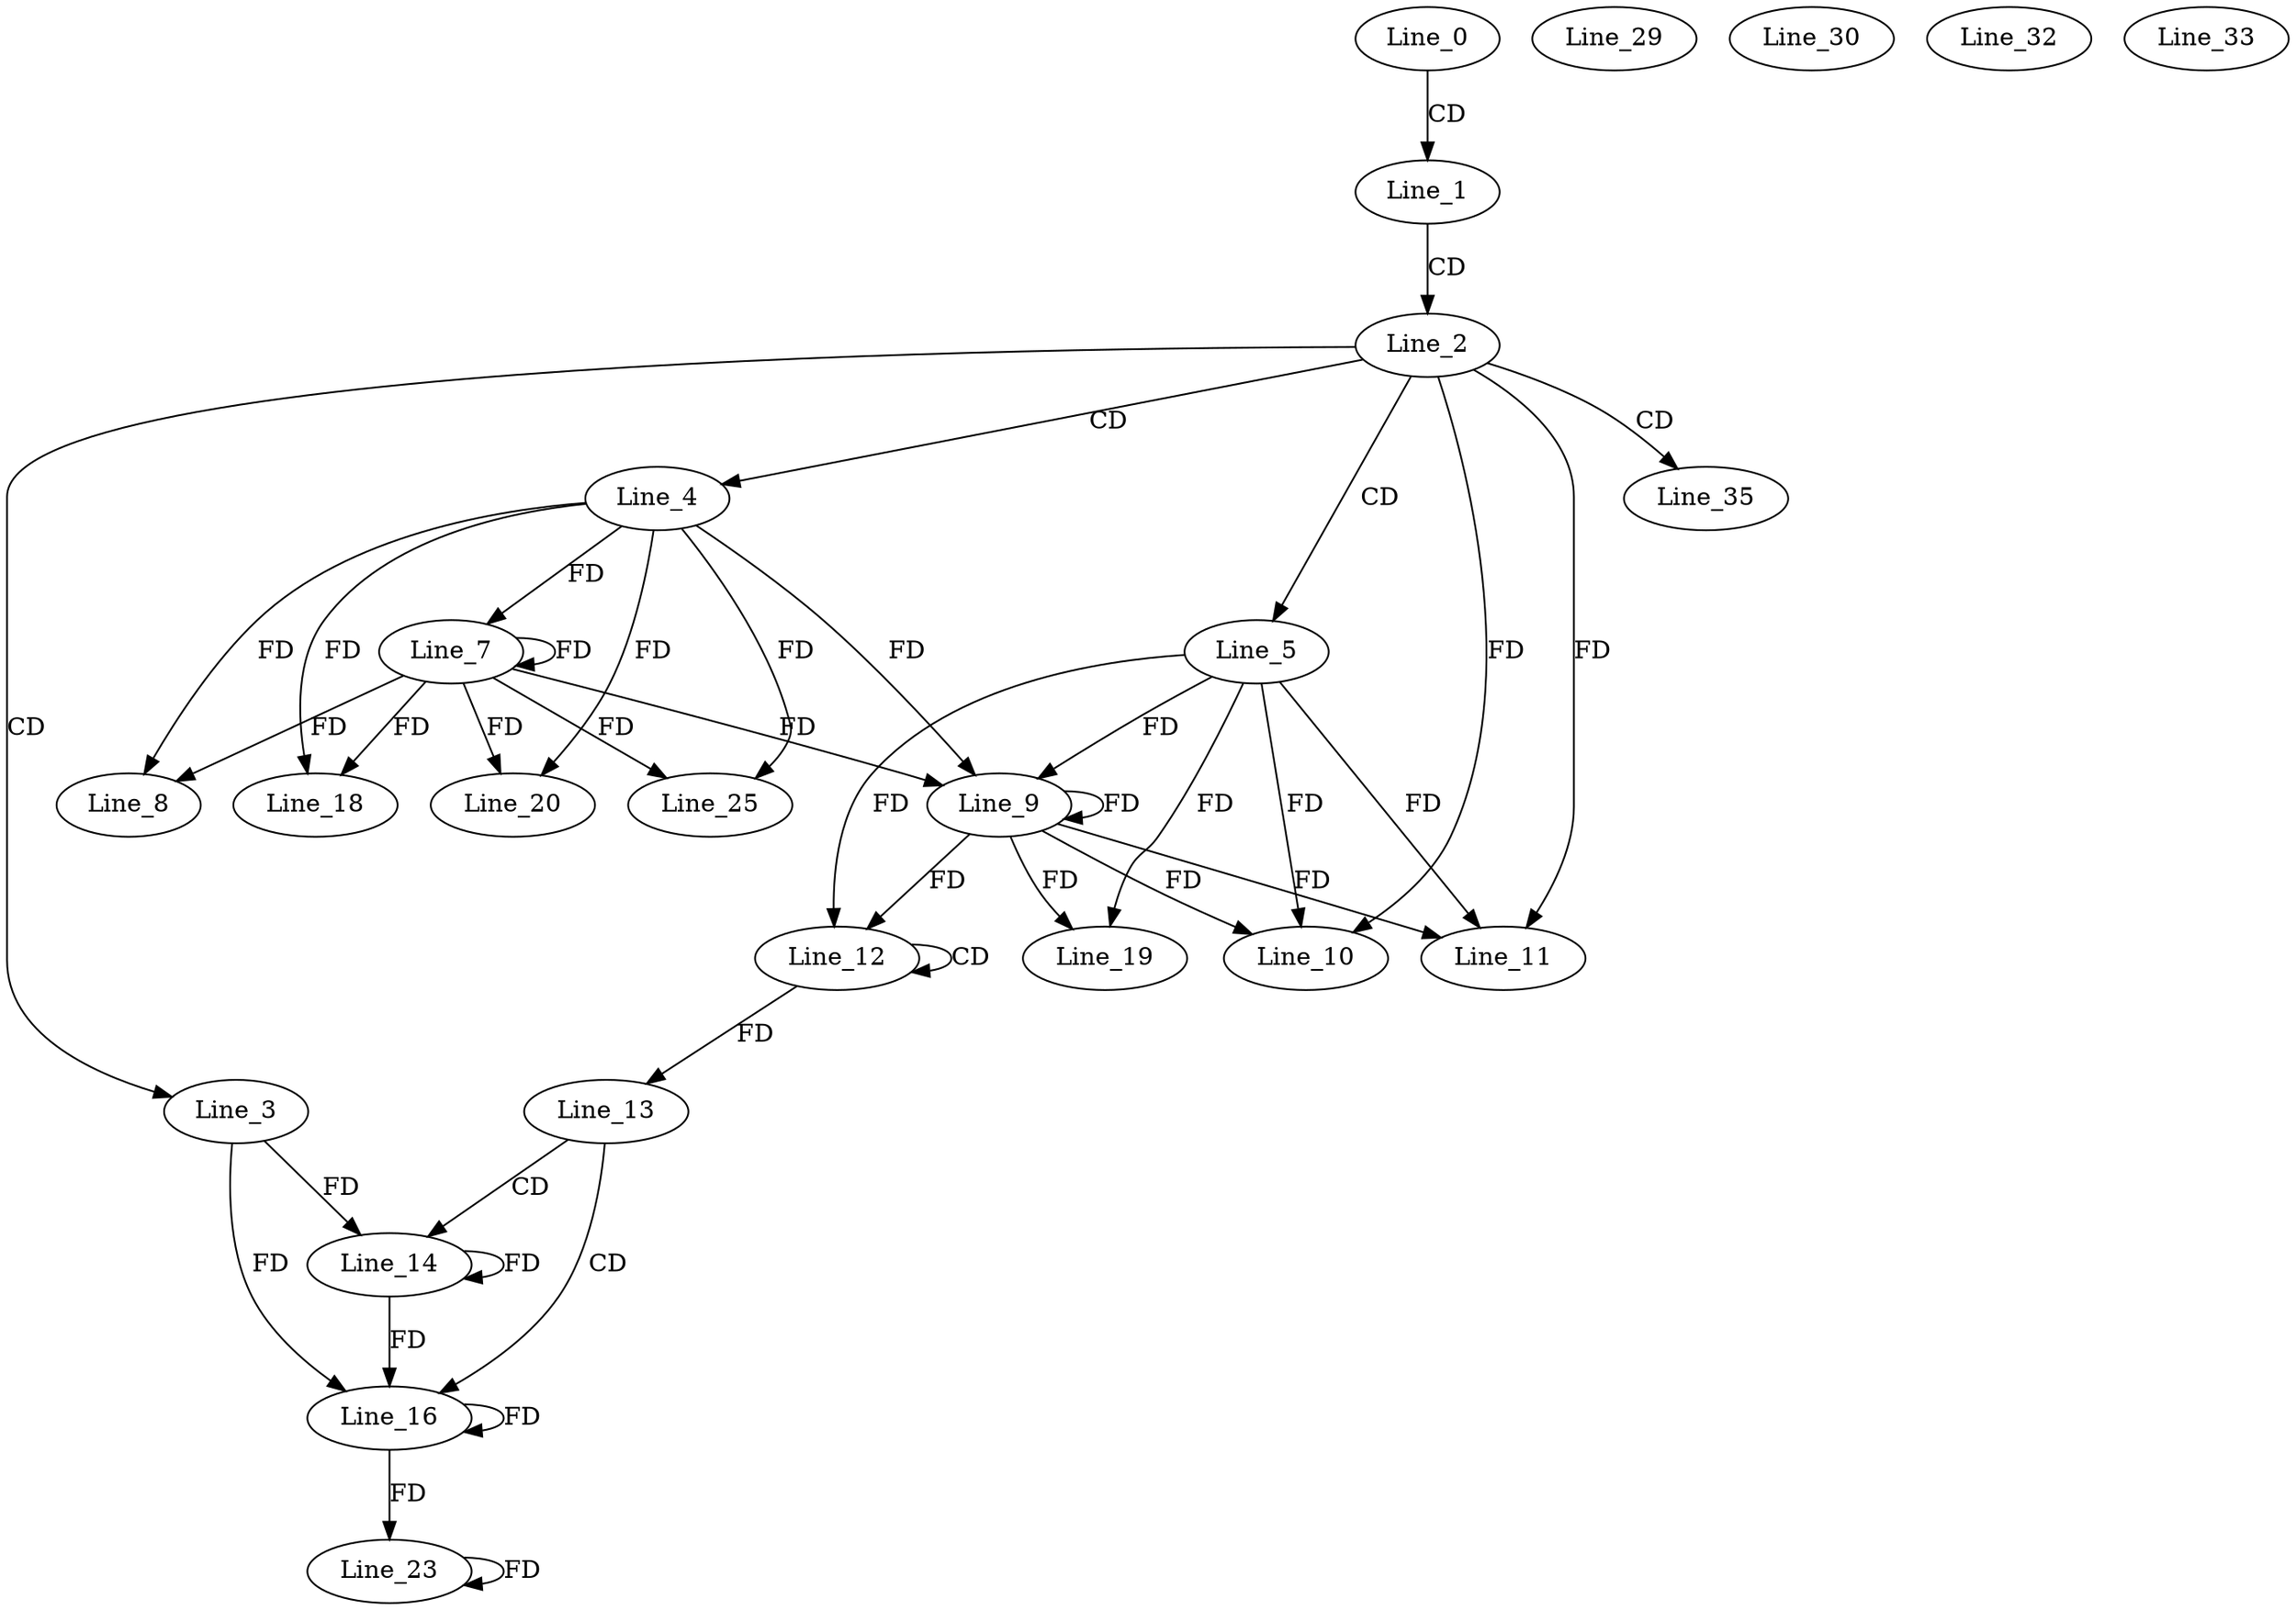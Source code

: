 digraph G {
  Line_0;
  Line_1;
  Line_2;
  Line_3;
  Line_4;
  Line_5;
  Line_7;
  Line_7;
  Line_8;
  Line_9;
  Line_9;
  Line_10;
  Line_11;
  Line_12;
  Line_12;
  Line_13;
  Line_14;
  Line_16;
  Line_18;
  Line_19;
  Line_20;
  Line_23;
  Line_25;
  Line_29;
  Line_30;
  Line_32;
  Line_33;
  Line_35;
  Line_0 -> Line_1 [ label="CD" ];
  Line_1 -> Line_2 [ label="CD" ];
  Line_2 -> Line_3 [ label="CD" ];
  Line_2 -> Line_4 [ label="CD" ];
  Line_2 -> Line_5 [ label="CD" ];
  Line_4 -> Line_7 [ label="FD" ];
  Line_7 -> Line_7 [ label="FD" ];
  Line_4 -> Line_8 [ label="FD" ];
  Line_7 -> Line_8 [ label="FD" ];
  Line_5 -> Line_9 [ label="FD" ];
  Line_9 -> Line_9 [ label="FD" ];
  Line_4 -> Line_9 [ label="FD" ];
  Line_7 -> Line_9 [ label="FD" ];
  Line_5 -> Line_10 [ label="FD" ];
  Line_9 -> Line_10 [ label="FD" ];
  Line_2 -> Line_10 [ label="FD" ];
  Line_5 -> Line_11 [ label="FD" ];
  Line_9 -> Line_11 [ label="FD" ];
  Line_2 -> Line_11 [ label="FD" ];
  Line_12 -> Line_12 [ label="CD" ];
  Line_5 -> Line_12 [ label="FD" ];
  Line_9 -> Line_12 [ label="FD" ];
  Line_12 -> Line_13 [ label="FD" ];
  Line_13 -> Line_14 [ label="CD" ];
  Line_3 -> Line_14 [ label="FD" ];
  Line_14 -> Line_14 [ label="FD" ];
  Line_13 -> Line_16 [ label="CD" ];
  Line_3 -> Line_16 [ label="FD" ];
  Line_14 -> Line_16 [ label="FD" ];
  Line_16 -> Line_16 [ label="FD" ];
  Line_4 -> Line_18 [ label="FD" ];
  Line_7 -> Line_18 [ label="FD" ];
  Line_5 -> Line_19 [ label="FD" ];
  Line_9 -> Line_19 [ label="FD" ];
  Line_4 -> Line_20 [ label="FD" ];
  Line_7 -> Line_20 [ label="FD" ];
  Line_16 -> Line_23 [ label="FD" ];
  Line_23 -> Line_23 [ label="FD" ];
  Line_4 -> Line_25 [ label="FD" ];
  Line_7 -> Line_25 [ label="FD" ];
  Line_2 -> Line_35 [ label="CD" ];
}
